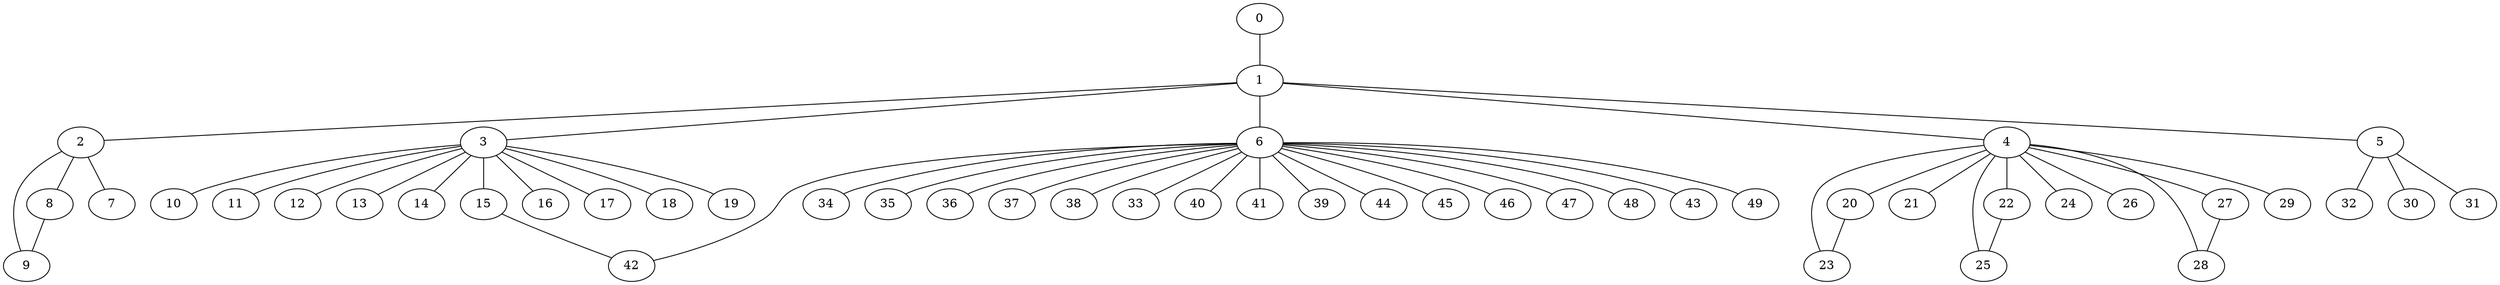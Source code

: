 
graph graphname {
    0 -- 1
1 -- 2
1 -- 3
1 -- 4
1 -- 5
1 -- 6
2 -- 8
2 -- 9
2 -- 7
3 -- 10
3 -- 11
3 -- 12
3 -- 13
3 -- 14
3 -- 15
3 -- 16
3 -- 17
3 -- 18
3 -- 19
4 -- 20
4 -- 21
4 -- 22
4 -- 23
4 -- 24
4 -- 25
4 -- 26
4 -- 27
4 -- 28
4 -- 29
5 -- 32
5 -- 30
5 -- 31
6 -- 34
6 -- 35
6 -- 36
6 -- 37
6 -- 38
6 -- 33
6 -- 40
6 -- 41
6 -- 42
6 -- 39
6 -- 44
6 -- 45
6 -- 46
6 -- 47
6 -- 48
6 -- 43
6 -- 49
8 -- 9
15 -- 42
20 -- 23
22 -- 25
27 -- 28

}
